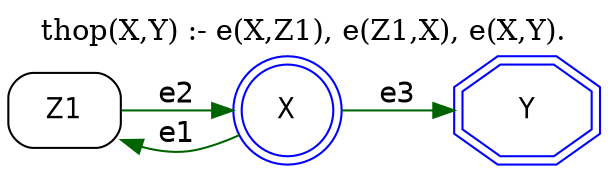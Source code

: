 strict digraph G {
	graph [bb="0,0,264,67",
		label="thop(X,Y) :- e(X,Z1), e(Z1,X), e(X,Y).",
		labelloc=t,
		lheight=0.21,
		lp="132,55.5",
		lwidth=3.06,
		rankdir=LR
	];
	node [label="\N"];
	Z1	 [fontname="Helvetica-Narrow",
		height=0.5,
		pos="27,22",
		shape=box,
		style=rounded,
		width=0.75];
	X	 [color=blue,
		fontname="Helvetica-Narrow",
		height=0.61111,
		pos="128,22",
		shape=doublecircle,
		style=solid,
		width=0.61111];
	Z1 -> X	 [color=darkgreen,
		fontname=helvetica,
		label=e2,
		lp="80,29.5",
		pos="e,105.97,22 54.066,22 66.884,22 82.29,22 95.713,22"];
	X -> Z1	 [color=darkgreen,
		fontname=helvetica,
		label=e1,
		lp="80,10.5",
		pos="e,54.076,7.1764 108.69,10.713 102.32,7.5731 95.05,4.5893 88,3 80.087,1.2163 71.718,2.0018 63.799,4.0344"];
	Y	 [color=blue,
		fontname="Helvetica-Narrow",
		height=0.61111,
		pos="233,22",
		shape=doubleoctagon,
		style=solid,
		width=0.86111];
	X -> Y	 [color=darkgreen,
		fontname=helvetica,
		label=e3,
		lp="176,29.5",
		pos="e,201.86,22 150.01,22 162.11,22 177.51,22 191.75,22"];
}
